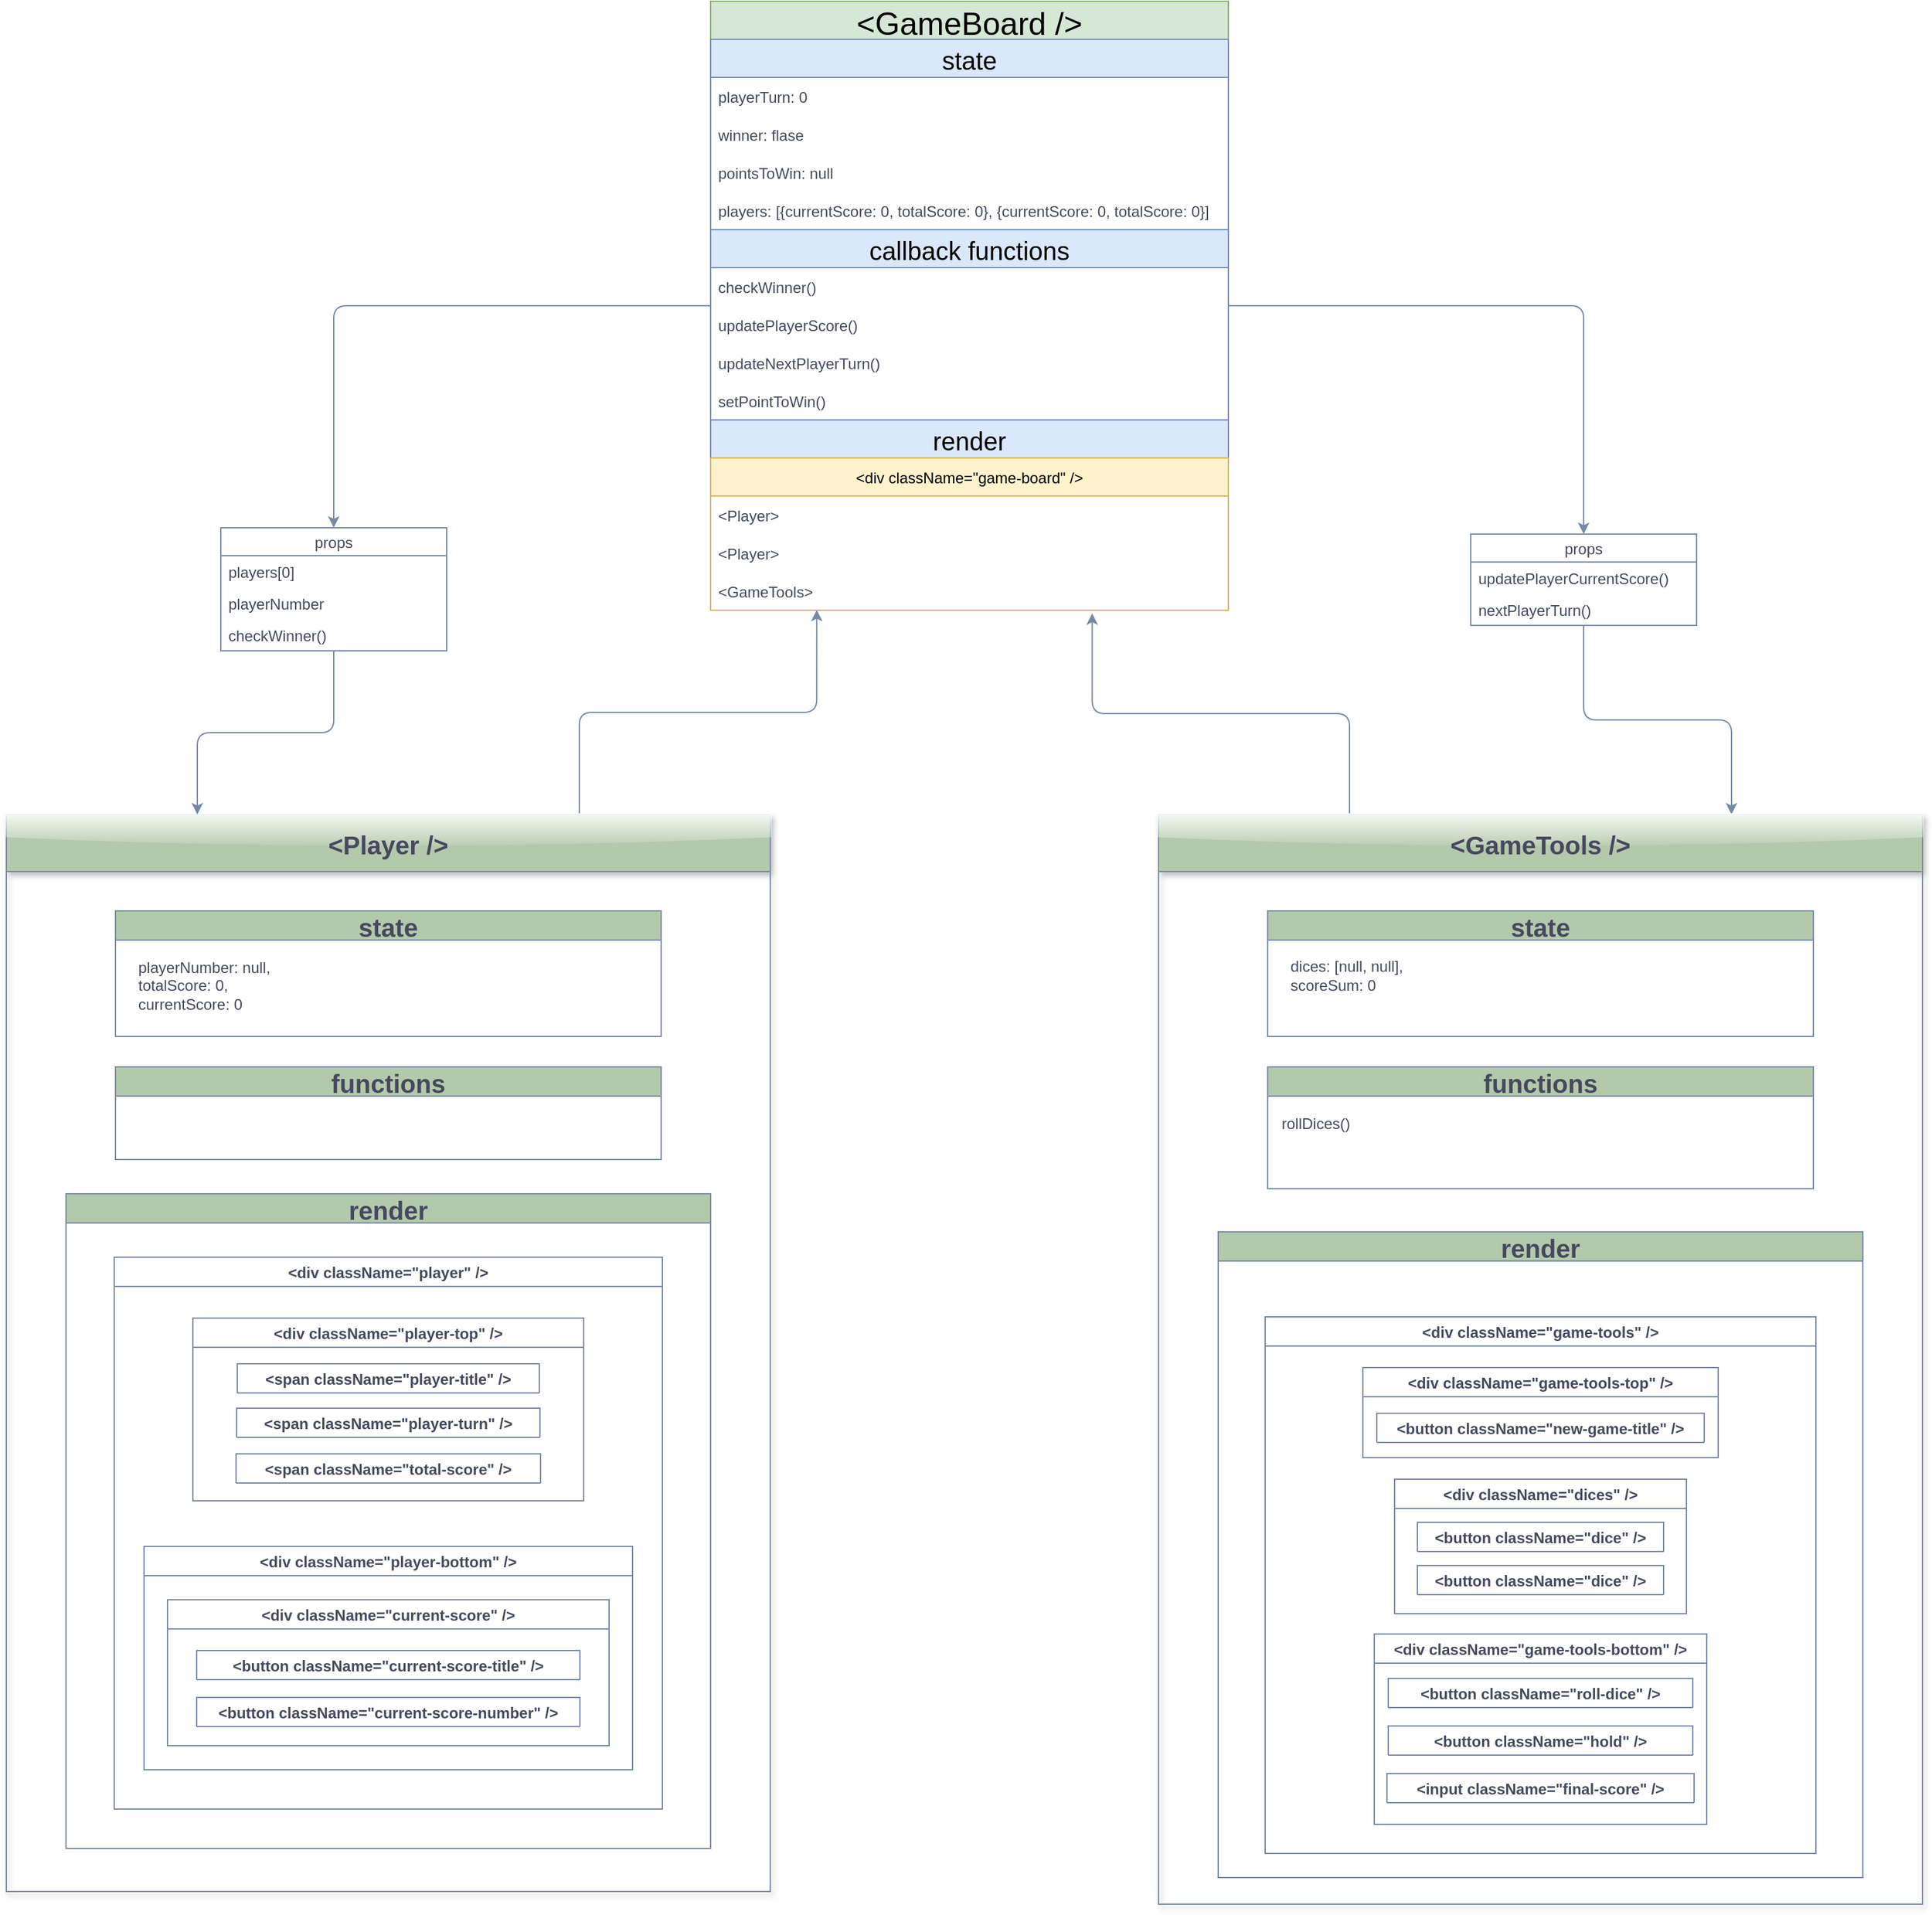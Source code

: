 <mxfile version="15.9.6" type="github">
  <diagram id="LLFjFS0imtfJhxgkr9Xb" name="Page-1">
    <mxGraphModel dx="5160" dy="3351" grid="0" gridSize="10" guides="1" tooltips="1" connect="1" arrows="1" fold="1" page="0" pageScale="1" pageWidth="850" pageHeight="1100" math="0" shadow="0">
      <root>
        <mxCell id="0" />
        <mxCell id="1" parent="0" />
        <mxCell id="cvQm_BtGMacaFVqX-ueh-124" style="rounded=1;sketch=0;orthogonalLoop=1;jettySize=auto;elbow=vertical;html=1;entryX=0.5;entryY=0;entryDx=0;entryDy=0;shadow=0;fontSize=12;fontColor=#46495D;edgeStyle=orthogonalEdgeStyle;strokeColor=#788AA3;" edge="1" parent="1" source="cvQm_BtGMacaFVqX-ueh-300" target="cvQm_BtGMacaFVqX-ueh-249">
          <mxGeometry relative="1" as="geometry">
            <mxPoint x="-616" y="-1147" as="sourcePoint" />
            <mxPoint x="-408.5" y="-995" as="targetPoint" />
          </mxGeometry>
        </mxCell>
        <mxCell id="cvQm_BtGMacaFVqX-ueh-142" style="edgeStyle=orthogonalEdgeStyle;rounded=1;sketch=0;orthogonalLoop=1;jettySize=auto;html=1;entryX=0.5;entryY=0;entryDx=0;entryDy=0;shadow=0;fontSize=12;fontColor=#46495D;elbow=vertical;strokeColor=#788AA3;" edge="1" parent="1" source="cvQm_BtGMacaFVqX-ueh-300" target="cvQm_BtGMacaFVqX-ueh-261">
          <mxGeometry relative="1" as="geometry">
            <mxPoint x="-1185" y="-1068.75" as="sourcePoint" />
            <mxPoint x="-1350.5" y="-989" as="targetPoint" />
          </mxGeometry>
        </mxCell>
        <mxCell id="cvQm_BtGMacaFVqX-ueh-114" style="edgeStyle=elbowEdgeStyle;rounded=1;sketch=0;orthogonalLoop=1;jettySize=auto;elbow=vertical;html=1;shadow=0;fontSize=12;fontColor=#46495D;strokeColor=#788AA3;exitX=0.25;exitY=0;exitDx=0;exitDy=0;entryX=0.737;entryY=1.083;entryDx=0;entryDy=0;entryPerimeter=0;" edge="1" parent="1" source="cvQm_BtGMacaFVqX-ueh-190" target="cvQm_BtGMacaFVqX-ueh-318">
          <mxGeometry relative="1" as="geometry">
            <mxPoint x="-684" y="-817" as="sourcePoint" />
            <mxPoint x="-733.5" y="-887" as="targetPoint" />
          </mxGeometry>
        </mxCell>
        <mxCell id="cvQm_BtGMacaFVqX-ueh-125" style="edgeStyle=orthogonalEdgeStyle;rounded=1;sketch=0;orthogonalLoop=1;jettySize=auto;html=1;entryX=0.75;entryY=0;entryDx=0;entryDy=0;shadow=0;fontSize=12;fontColor=#46495D;elbow=vertical;strokeColor=#788AA3;exitX=0.5;exitY=1;exitDx=0;exitDy=0;" edge="1" parent="1" source="cvQm_BtGMacaFVqX-ueh-249" target="cvQm_BtGMacaFVqX-ueh-190">
          <mxGeometry relative="1" as="geometry">
            <mxPoint x="-408.478" y="-835.0" as="sourcePoint" />
            <mxPoint x="-404.0" y="-734" as="targetPoint" />
          </mxGeometry>
        </mxCell>
        <mxCell id="cvQm_BtGMacaFVqX-ueh-321" style="edgeStyle=orthogonalEdgeStyle;curved=0;rounded=1;sketch=0;orthogonalLoop=1;jettySize=auto;html=1;exitX=0.75;exitY=0;exitDx=0;exitDy=0;entryX=0.205;entryY=0.99;entryDx=0;entryDy=0;entryPerimeter=0;fontSize=25;fontColor=#46495D;strokeColor=#788AA3;fillColor=#B2C9AB;" edge="1" parent="1" source="cvQm_BtGMacaFVqX-ueh-136" target="cvQm_BtGMacaFVqX-ueh-318">
          <mxGeometry relative="1" as="geometry" />
        </mxCell>
        <mxCell id="cvQm_BtGMacaFVqX-ueh-136" value="&lt;Player /&gt;" style="swimlane;sketchStyle=rough;fontSize=20;startSize=45;fontColor=#46495D;glass=1;rounded=0;shadow=1;fillColor=#B2C9AB;strokeColor=#788AA3;" vertex="1" parent="1">
          <mxGeometry x="-1640" y="-734" width="602" height="849" as="geometry">
            <mxRectangle x="-1640" y="-734" width="260" height="30" as="alternateBounds" />
          </mxGeometry>
        </mxCell>
        <mxCell id="cvQm_BtGMacaFVqX-ueh-137" value="state" style="swimlane;sketchStyle=rough;fontSize=20;fontColor=#46495D;swimlaneLine=1;glass=0;rounded=0;shadow=0;startSize=23;fillColor=#B2C9AB;strokeColor=#788AA3;" vertex="1" parent="cvQm_BtGMacaFVqX-ueh-136">
          <mxGeometry x="86" y="76" width="430" height="99" as="geometry" />
        </mxCell>
        <mxCell id="cvQm_BtGMacaFVqX-ueh-244" value="&lt;div&gt;playerNumber: null,&lt;/div&gt;&lt;div&gt;totalScore: 0,&lt;/div&gt;&lt;div&gt;currentScore: 0&lt;br&gt;&lt;/div&gt;" style="text;html=1;align=left;verticalAlign=middle;resizable=0;points=[];autosize=1;strokeColor=none;fillColor=none;fontColor=#46495D;" vertex="1" parent="cvQm_BtGMacaFVqX-ueh-137">
          <mxGeometry x="16" y="36" width="113" height="46" as="geometry" />
        </mxCell>
        <mxCell id="cvQm_BtGMacaFVqX-ueh-139" value="functions" style="swimlane;sketchStyle=rough;fontSize=20;fontColor=#46495D;swimlaneLine=1;glass=0;rounded=0;shadow=0;startSize=23;fillColor=#B2C9AB;strokeColor=#788AA3;" vertex="1" parent="cvQm_BtGMacaFVqX-ueh-136">
          <mxGeometry x="86" y="199" width="430" height="73" as="geometry" />
        </mxCell>
        <mxCell id="cvQm_BtGMacaFVqX-ueh-175" value="render" style="swimlane;sketchStyle=rough;fontSize=20;fontColor=#46495D;swimlaneLine=1;glass=0;rounded=0;shadow=0;startSize=23;fillColor=#B2C9AB;strokeColor=#788AA3;" vertex="1" parent="cvQm_BtGMacaFVqX-ueh-136">
          <mxGeometry x="47" y="299" width="508" height="516" as="geometry" />
        </mxCell>
        <mxCell id="cvQm_BtGMacaFVqX-ueh-148" value="&lt;div className=&quot;player&quot; /&gt;" style="swimlane;shadow=0;glass=0;labelBackgroundColor=none;sketchStyle=rough;fontSize=12;fontColor=#46495D;fillColor=none;startSize=23;strokeColor=#788AA3;align=center;verticalAlign=middle;" vertex="1" parent="cvQm_BtGMacaFVqX-ueh-175">
          <mxGeometry x="38" y="50" width="432" height="435" as="geometry">
            <mxRectangle x="-545" y="-272" width="73" height="23" as="alternateBounds" />
          </mxGeometry>
        </mxCell>
        <mxCell id="cvQm_BtGMacaFVqX-ueh-149" value="&lt;div className=&quot;player-top&quot; /&gt;" style="swimlane;shadow=0;glass=0;labelBackgroundColor=none;sketchStyle=rough;fontSize=12;fontColor=#46495D;fillColor=none;startSize=23;strokeColor=#788AA3;" vertex="1" parent="cvQm_BtGMacaFVqX-ueh-148">
          <mxGeometry x="62" y="48" width="308" height="144" as="geometry">
            <mxRectangle x="29" y="37" width="282" height="23" as="alternateBounds" />
          </mxGeometry>
        </mxCell>
        <mxCell id="cvQm_BtGMacaFVqX-ueh-150" value="&lt;span className=&quot;player-title&quot; /&gt;" style="swimlane;shadow=0;glass=0;labelBackgroundColor=none;sketchStyle=rough;fontSize=12;fontColor=#46495D;fillColor=none;startSize=23;strokeColor=#788AA3;" vertex="1" collapsed="1" parent="cvQm_BtGMacaFVqX-ueh-149">
          <mxGeometry x="35" y="36" width="238" height="23" as="geometry">
            <mxRectangle x="24" y="36" width="192" height="74" as="alternateBounds" />
          </mxGeometry>
        </mxCell>
        <mxCell id="cvQm_BtGMacaFVqX-ueh-151" value="&lt;span className=&quot;total-score&quot; /&gt;" style="swimlane;shadow=0;glass=0;labelBackgroundColor=none;sketchStyle=rough;fontSize=12;fontColor=#46495D;fillColor=none;startSize=23;strokeColor=#788AA3;" vertex="1" collapsed="1" parent="cvQm_BtGMacaFVqX-ueh-149">
          <mxGeometry x="34" y="107" width="240" height="23" as="geometry">
            <mxRectangle x="-782" y="-344" width="192" height="74" as="alternateBounds" />
          </mxGeometry>
        </mxCell>
        <mxCell id="cvQm_BtGMacaFVqX-ueh-158" value="&lt;span className=&quot;player-turn&quot; /&gt;" style="swimlane;shadow=0;glass=0;labelBackgroundColor=none;sketchStyle=rough;fontSize=12;fontColor=#46495D;fillColor=none;startSize=23;strokeColor=#788AA3;" vertex="1" collapsed="1" parent="cvQm_BtGMacaFVqX-ueh-149">
          <mxGeometry x="34.5" y="71" width="239" height="23" as="geometry">
            <mxRectangle x="38" y="36" width="192" height="74" as="alternateBounds" />
          </mxGeometry>
        </mxCell>
        <mxCell id="cvQm_BtGMacaFVqX-ueh-155" value="&lt;div className=&quot;player-bottom&quot; /&gt;" style="swimlane;shadow=0;glass=0;labelBackgroundColor=none;sketchStyle=rough;fontSize=12;fontColor=#46495D;fillColor=none;startSize=23;strokeColor=#788AA3;" vertex="1" parent="cvQm_BtGMacaFVqX-ueh-148">
          <mxGeometry x="23.5" y="228" width="385" height="176" as="geometry">
            <mxRectangle x="14" y="201" width="282" height="23" as="alternateBounds" />
          </mxGeometry>
        </mxCell>
        <mxCell id="cvQm_BtGMacaFVqX-ueh-156" value="&lt;div className=&quot;current-score&quot; /&gt;" style="swimlane;shadow=0;glass=0;labelBackgroundColor=none;sketchStyle=rough;fontSize=12;fontColor=#46495D;fillColor=none;startSize=23;strokeColor=#788AA3;" vertex="1" parent="cvQm_BtGMacaFVqX-ueh-155">
          <mxGeometry x="18.5" y="42" width="348" height="115" as="geometry">
            <mxRectangle x="18.5" y="42" width="230" height="23" as="alternateBounds" />
          </mxGeometry>
        </mxCell>
        <mxCell id="cvQm_BtGMacaFVqX-ueh-157" value="&lt;button className=&quot;current-score-title&quot; /&gt;" style="swimlane;shadow=0;glass=0;labelBackgroundColor=none;sketchStyle=rough;fontSize=12;fontColor=#46495D;fillColor=none;startSize=23;strokeColor=#788AA3;" vertex="1" collapsed="1" parent="cvQm_BtGMacaFVqX-ueh-156">
          <mxGeometry x="23" y="40" width="302" height="23" as="geometry">
            <mxRectangle x="-782" y="-344" width="192" height="74" as="alternateBounds" />
          </mxGeometry>
        </mxCell>
        <mxCell id="cvQm_BtGMacaFVqX-ueh-159" value="&lt;button className=&quot;current-score-number&quot; /&gt;" style="swimlane;shadow=0;glass=0;labelBackgroundColor=none;sketchStyle=rough;fontSize=12;fontColor=#46495D;fillColor=none;startSize=23;strokeColor=#788AA3;" vertex="1" collapsed="1" parent="cvQm_BtGMacaFVqX-ueh-156">
          <mxGeometry x="23" y="77" width="302" height="23" as="geometry">
            <mxRectangle x="-782" y="-344" width="192" height="74" as="alternateBounds" />
          </mxGeometry>
        </mxCell>
        <mxCell id="cvQm_BtGMacaFVqX-ueh-190" value="&lt;GameTools /&gt;" style="swimlane;sketchStyle=rough;fontSize=20;startSize=45;fontColor=#46495D;glass=1;rounded=0;shadow=1;fillColor=#B2C9AB;strokeColor=#788AA3;" vertex="1" parent="1">
          <mxGeometry x="-732" y="-734" width="602" height="859" as="geometry">
            <mxRectangle x="-1091" y="-1205" width="260" height="30" as="alternateBounds" />
          </mxGeometry>
        </mxCell>
        <mxCell id="cvQm_BtGMacaFVqX-ueh-191" value="state" style="swimlane;sketchStyle=rough;fontSize=20;fontColor=#46495D;swimlaneLine=1;glass=0;rounded=0;shadow=0;startSize=23;fillColor=#B2C9AB;strokeColor=#788AA3;" vertex="1" parent="cvQm_BtGMacaFVqX-ueh-190">
          <mxGeometry x="86" y="76" width="430" height="99" as="geometry" />
        </mxCell>
        <mxCell id="cvQm_BtGMacaFVqX-ueh-163" value="&lt;div&gt;&lt;font style=&quot;font-size: 12px&quot;&gt;dices: [null, null],&lt;/font&gt;&lt;/div&gt;&lt;div&gt;&lt;font style=&quot;font-size: 12px&quot;&gt;scoreSum: 0&lt;/font&gt;&lt;/div&gt;" style="text;html=1;align=left;verticalAlign=middle;resizable=0;points=[];autosize=1;strokeColor=none;fillColor=none;fontColor=#46495D;" vertex="1" parent="cvQm_BtGMacaFVqX-ueh-191">
          <mxGeometry x="16" y="35" width="98" height="32" as="geometry" />
        </mxCell>
        <mxCell id="cvQm_BtGMacaFVqX-ueh-192" value="functions" style="swimlane;sketchStyle=rough;fontSize=20;fontColor=#46495D;swimlaneLine=1;glass=0;rounded=0;shadow=0;startSize=23;fillColor=#B2C9AB;strokeColor=#788AA3;" vertex="1" parent="cvQm_BtGMacaFVqX-ueh-190">
          <mxGeometry x="86" y="199" width="430" height="96" as="geometry" />
        </mxCell>
        <mxCell id="cvQm_BtGMacaFVqX-ueh-166" value="&lt;div&gt;rollDices()&lt;/div&gt;&lt;div&gt;&lt;br&gt;&lt;/div&gt;" style="text;html=1;align=left;verticalAlign=middle;resizable=0;points=[];autosize=1;strokeColor=none;fillColor=none;fontColor=#46495D;" vertex="1" parent="cvQm_BtGMacaFVqX-ueh-192">
          <mxGeometry x="9" y="36" width="64" height="32" as="geometry" />
        </mxCell>
        <mxCell id="cvQm_BtGMacaFVqX-ueh-193" value="render" style="swimlane;sketchStyle=rough;fontSize=20;fontColor=#46495D;swimlaneLine=1;glass=0;rounded=0;shadow=0;startSize=23;fillColor=#B2C9AB;strokeColor=#788AA3;" vertex="1" parent="cvQm_BtGMacaFVqX-ueh-190">
          <mxGeometry x="47" y="329" width="508" height="509" as="geometry" />
        </mxCell>
        <mxCell id="cvQm_BtGMacaFVqX-ueh-95" value="&lt;div className=&quot;game-tools&quot; /&gt;" style="swimlane;shadow=0;glass=0;labelBackgroundColor=none;sketchStyle=rough;fontSize=12;fontColor=#46495D;fillColor=none;startSize=23;strokeColor=#788AA3;" vertex="1" parent="cvQm_BtGMacaFVqX-ueh-193">
          <mxGeometry x="37" y="67" width="434" height="423" as="geometry">
            <mxRectangle x="-545" y="-272" width="73" height="23" as="alternateBounds" />
          </mxGeometry>
        </mxCell>
        <mxCell id="cvQm_BtGMacaFVqX-ueh-99" value="&lt;div className=&quot;dices&quot; /&gt;" style="swimlane;shadow=0;glass=0;labelBackgroundColor=none;sketchStyle=rough;fontSize=12;fontColor=#46495D;fillColor=none;startSize=23;strokeColor=#788AA3;" vertex="1" parent="cvQm_BtGMacaFVqX-ueh-95">
          <mxGeometry x="102" y="128" width="230" height="106" as="geometry">
            <mxRectangle x="-1002" y="-325" width="282" height="23" as="alternateBounds" />
          </mxGeometry>
        </mxCell>
        <mxCell id="cvQm_BtGMacaFVqX-ueh-100" value="&lt;button className=&quot;dice&quot; /&gt;" style="swimlane;shadow=0;glass=0;labelBackgroundColor=none;sketchStyle=rough;fontSize=12;fontColor=#46495D;fillColor=none;startSize=23;strokeColor=#788AA3;" vertex="1" collapsed="1" parent="cvQm_BtGMacaFVqX-ueh-99">
          <mxGeometry x="18" y="34" width="194" height="23" as="geometry">
            <mxRectangle x="18" y="32" width="192" height="74" as="alternateBounds" />
          </mxGeometry>
        </mxCell>
        <mxCell id="cvQm_BtGMacaFVqX-ueh-101" value="&lt;button className=&quot;dice&quot; /&gt;" style="swimlane;shadow=0;glass=0;labelBackgroundColor=none;sketchStyle=rough;fontSize=12;fontColor=#46495D;fillColor=none;startSize=23;strokeColor=#788AA3;" vertex="1" collapsed="1" parent="cvQm_BtGMacaFVqX-ueh-99">
          <mxGeometry x="18" y="68" width="194" height="23" as="geometry">
            <mxRectangle x="-782" y="-344" width="192" height="74" as="alternateBounds" />
          </mxGeometry>
        </mxCell>
        <mxCell id="cvQm_BtGMacaFVqX-ueh-224" value="&lt;div className=&quot;game-tools-bottom&quot; /&gt;" style="swimlane;shadow=0;glass=0;labelBackgroundColor=none;sketchStyle=rough;fontSize=12;fontColor=#46495D;fillColor=none;startSize=23;strokeColor=#788AA3;" vertex="1" parent="cvQm_BtGMacaFVqX-ueh-95">
          <mxGeometry x="86" y="250" width="262" height="150" as="geometry">
            <mxRectangle x="-1002" y="-325" width="282" height="23" as="alternateBounds" />
          </mxGeometry>
        </mxCell>
        <mxCell id="cvQm_BtGMacaFVqX-ueh-102" value="&lt;button className=&quot;roll-dice&quot; /&gt;" style="swimlane;shadow=0;glass=0;labelBackgroundColor=none;sketchStyle=rough;fontSize=12;fontColor=#46495D;fillColor=none;startSize=23;strokeColor=#788AA3;" vertex="1" collapsed="1" parent="cvQm_BtGMacaFVqX-ueh-224">
          <mxGeometry x="11" y="35" width="240" height="23" as="geometry">
            <mxRectangle x="18" y="32" width="192" height="74" as="alternateBounds" />
          </mxGeometry>
        </mxCell>
        <mxCell id="cvQm_BtGMacaFVqX-ueh-103" value="&lt;button className=&quot;hold&quot; /&gt;" style="swimlane;shadow=0;glass=0;labelBackgroundColor=none;sketchStyle=rough;fontSize=12;fontColor=#46495D;fillColor=none;startSize=23;strokeColor=#788AA3;" vertex="1" collapsed="1" parent="cvQm_BtGMacaFVqX-ueh-224">
          <mxGeometry x="11" y="72.5" width="240" height="23" as="geometry">
            <mxRectangle x="18" y="32" width="192" height="74" as="alternateBounds" />
          </mxGeometry>
        </mxCell>
        <mxCell id="cvQm_BtGMacaFVqX-ueh-222" value="&lt;input className=&quot;final-score&quot; /&gt;" style="swimlane;shadow=0;glass=0;labelBackgroundColor=none;sketchStyle=rough;fontSize=12;fontColor=#46495D;fillColor=none;startSize=23;strokeColor=#788AA3;" vertex="1" collapsed="1" parent="cvQm_BtGMacaFVqX-ueh-224">
          <mxGeometry x="10" y="110" width="242" height="23" as="geometry">
            <mxRectangle x="18" y="32" width="192" height="74" as="alternateBounds" />
          </mxGeometry>
        </mxCell>
        <mxCell id="cvQm_BtGMacaFVqX-ueh-238" value="&lt;div className=&quot;game-tools-top&quot; /&gt;" style="swimlane;shadow=0;glass=0;labelBackgroundColor=none;sketchStyle=rough;fontSize=12;fontColor=#46495D;fillColor=none;startSize=23;strokeColor=#788AA3;" vertex="1" parent="cvQm_BtGMacaFVqX-ueh-95">
          <mxGeometry x="77" y="40" width="280" height="71" as="geometry">
            <mxRectangle x="-1002" y="-325" width="282" height="23" as="alternateBounds" />
          </mxGeometry>
        </mxCell>
        <mxCell id="cvQm_BtGMacaFVqX-ueh-239" value="&lt;button className=&quot;new-game-title&quot; /&gt;" style="swimlane;shadow=0;glass=0;labelBackgroundColor=none;sketchStyle=rough;fontSize=12;fontColor=#46495D;fillColor=none;startSize=23;strokeColor=#788AA3;" vertex="1" collapsed="1" parent="cvQm_BtGMacaFVqX-ueh-238">
          <mxGeometry x="11" y="36" width="258" height="23" as="geometry">
            <mxRectangle x="18" y="32" width="192" height="74" as="alternateBounds" />
          </mxGeometry>
        </mxCell>
        <mxCell id="cvQm_BtGMacaFVqX-ueh-249" value="props" style="swimlane;fontStyle=0;childLayout=stackLayout;horizontal=1;startSize=22;horizontalStack=0;resizeParent=1;resizeParentMax=0;resizeLast=0;collapsible=1;marginBottom=0;rounded=0;shadow=0;glass=0;sketch=0;fontColor=#46495D;strokeColor=#788AA3;fillColor=none;direction=east;" vertex="1" parent="1">
          <mxGeometry x="-486" y="-955" width="178" height="72" as="geometry">
            <mxRectangle x="-370" y="-1080" width="46" height="22" as="alternateBounds" />
          </mxGeometry>
        </mxCell>
        <mxCell id="cvQm_BtGMacaFVqX-ueh-260" value="updatePlayerCurrentScore()" style="text;strokeColor=none;fillColor=none;align=left;verticalAlign=middle;spacingLeft=4;spacingRight=4;overflow=hidden;points=[[0,0.5],[1,0.5]];portConstraint=eastwest;rotatable=0;rounded=0;shadow=1;glass=1;sketch=1;fontColor=#46495D;" vertex="1" parent="cvQm_BtGMacaFVqX-ueh-249">
          <mxGeometry y="22" width="178" height="25" as="geometry" />
        </mxCell>
        <mxCell id="cvQm_BtGMacaFVqX-ueh-258" value="nextPlayerTurn()" style="text;strokeColor=none;fillColor=none;align=left;verticalAlign=middle;spacingLeft=4;spacingRight=4;overflow=hidden;points=[[0,0.5],[1,0.5]];portConstraint=eastwest;rotatable=0;rounded=0;shadow=1;glass=1;sketch=1;fontColor=#46495D;" vertex="1" parent="cvQm_BtGMacaFVqX-ueh-249">
          <mxGeometry y="47" width="178" height="25" as="geometry" />
        </mxCell>
        <mxCell id="cvQm_BtGMacaFVqX-ueh-268" style="edgeStyle=orthogonalEdgeStyle;curved=0;rounded=1;sketch=0;orthogonalLoop=1;jettySize=auto;html=1;entryX=0.25;entryY=0;entryDx=0;entryDy=0;fontColor=#46495D;strokeColor=#788AA3;fillColor=#B2C9AB;" edge="1" parent="1" source="cvQm_BtGMacaFVqX-ueh-261" target="cvQm_BtGMacaFVqX-ueh-136">
          <mxGeometry relative="1" as="geometry" />
        </mxCell>
        <mxCell id="cvQm_BtGMacaFVqX-ueh-261" value="props" style="swimlane;fontStyle=0;childLayout=stackLayout;horizontal=1;startSize=22;horizontalStack=0;resizeParent=1;resizeParentMax=0;resizeLast=0;collapsible=1;marginBottom=0;rounded=0;shadow=0;glass=0;sketch=0;fontColor=#46495D;strokeColor=#788AA3;fillColor=none;direction=east;" vertex="1" parent="1">
          <mxGeometry x="-1471" y="-960" width="178" height="97" as="geometry">
            <mxRectangle x="-370" y="-1080" width="46" height="22" as="alternateBounds" />
          </mxGeometry>
        </mxCell>
        <mxCell id="cvQm_BtGMacaFVqX-ueh-262" value="players[0]" style="text;strokeColor=none;fillColor=none;align=left;verticalAlign=middle;spacingLeft=4;spacingRight=4;overflow=hidden;points=[[0,0.5],[1,0.5]];portConstraint=eastwest;rotatable=0;rounded=0;shadow=1;glass=1;sketch=1;fontColor=#46495D;" vertex="1" parent="cvQm_BtGMacaFVqX-ueh-261">
          <mxGeometry y="22" width="178" height="25" as="geometry" />
        </mxCell>
        <mxCell id="cvQm_BtGMacaFVqX-ueh-264" value="playerNumber" style="text;strokeColor=none;fillColor=none;align=left;verticalAlign=middle;spacingLeft=4;spacingRight=4;overflow=hidden;points=[[0,0.5],[1,0.5]];portConstraint=eastwest;rotatable=0;rounded=0;shadow=1;glass=1;sketch=1;fontColor=#46495D;" vertex="1" parent="cvQm_BtGMacaFVqX-ueh-261">
          <mxGeometry y="47" width="178" height="25" as="geometry" />
        </mxCell>
        <mxCell id="cvQm_BtGMacaFVqX-ueh-263" value="checkWinner()" style="text;strokeColor=none;fillColor=none;align=left;verticalAlign=middle;spacingLeft=4;spacingRight=4;overflow=hidden;points=[[0,0.5],[1,0.5]];portConstraint=eastwest;rotatable=0;rounded=0;shadow=1;glass=1;sketch=1;fontColor=#46495D;" vertex="1" parent="cvQm_BtGMacaFVqX-ueh-261">
          <mxGeometry y="72" width="178" height="25" as="geometry" />
        </mxCell>
        <mxCell id="cvQm_BtGMacaFVqX-ueh-300" value="&lt;GameBoard /&gt;" style="swimlane;fontStyle=0;childLayout=stackLayout;horizontal=1;startSize=30;horizontalStack=0;resizeParent=1;resizeParentMax=0;resizeLast=0;collapsible=1;marginBottom=0;rounded=0;shadow=0;glass=0;sketch=0;strokeColor=#82b366;fillColor=#d5e8d4;fontSize=25;" vertex="1" parent="1">
          <mxGeometry x="-1085" y="-1375" width="408" height="480" as="geometry">
            <mxRectangle x="-1085" y="-1375" width="286" height="30" as="alternateBounds" />
          </mxGeometry>
        </mxCell>
        <mxCell id="cvQm_BtGMacaFVqX-ueh-285" value="state" style="swimlane;fontStyle=0;childLayout=stackLayout;horizontal=1;startSize=30;horizontalStack=0;resizeParent=1;resizeParentMax=0;resizeLast=0;collapsible=1;marginBottom=0;rounded=0;shadow=0;glass=0;sketch=0;strokeColor=#6c8ebf;fillColor=#dae8fc;fontSize=20;" vertex="1" parent="cvQm_BtGMacaFVqX-ueh-300">
          <mxGeometry y="30" width="408" height="150" as="geometry">
            <mxRectangle y="30" width="408" height="30" as="alternateBounds" />
          </mxGeometry>
        </mxCell>
        <mxCell id="cvQm_BtGMacaFVqX-ueh-286" value="playerTurn: 0" style="text;strokeColor=none;fillColor=none;align=left;verticalAlign=middle;spacingLeft=4;spacingRight=4;overflow=hidden;points=[[0,0.5],[1,0.5]];portConstraint=eastwest;rotatable=0;rounded=0;shadow=0;glass=0;sketch=0;fontColor=#46495D;" vertex="1" parent="cvQm_BtGMacaFVqX-ueh-285">
          <mxGeometry y="30" width="408" height="30" as="geometry" />
        </mxCell>
        <mxCell id="cvQm_BtGMacaFVqX-ueh-287" value="	winner: flase" style="text;strokeColor=none;fillColor=none;align=left;verticalAlign=middle;spacingLeft=4;spacingRight=4;overflow=hidden;points=[[0,0.5],[1,0.5]];portConstraint=eastwest;rotatable=0;rounded=0;shadow=0;glass=0;sketch=0;fontColor=#46495D;" vertex="1" parent="cvQm_BtGMacaFVqX-ueh-285">
          <mxGeometry y="60" width="408" height="30" as="geometry" />
        </mxCell>
        <mxCell id="cvQm_BtGMacaFVqX-ueh-289" value="pointsToWin: null" style="text;strokeColor=none;fillColor=none;align=left;verticalAlign=middle;spacingLeft=4;spacingRight=4;overflow=hidden;points=[[0,0.5],[1,0.5]];portConstraint=eastwest;rotatable=0;rounded=0;shadow=0;glass=0;sketch=0;fontColor=#46495D;" vertex="1" parent="cvQm_BtGMacaFVqX-ueh-285">
          <mxGeometry y="90" width="408" height="30" as="geometry" />
        </mxCell>
        <mxCell id="cvQm_BtGMacaFVqX-ueh-288" value="	players: [{currentScore: 0, totalScore: 0}, {currentScore: 0, totalScore: 0}]" style="text;strokeColor=none;fillColor=none;align=left;verticalAlign=middle;spacingLeft=4;spacingRight=4;overflow=hidden;points=[[0,0.5],[1,0.5]];portConstraint=eastwest;rotatable=0;rounded=0;shadow=0;glass=0;sketch=0;fontColor=#46495D;" vertex="1" parent="cvQm_BtGMacaFVqX-ueh-285">
          <mxGeometry y="120" width="408" height="30" as="geometry" />
        </mxCell>
        <mxCell id="cvQm_BtGMacaFVqX-ueh-305" value="callback functions" style="swimlane;fontStyle=0;childLayout=stackLayout;horizontal=1;startSize=30;horizontalStack=0;resizeParent=1;resizeParentMax=0;resizeLast=0;collapsible=1;marginBottom=0;rounded=0;shadow=0;glass=0;sketch=0;strokeColor=#6c8ebf;fillColor=#dae8fc;fontSize=20;" vertex="1" parent="cvQm_BtGMacaFVqX-ueh-300">
          <mxGeometry y="180" width="408" height="150" as="geometry">
            <mxRectangle y="180" width="408" height="30" as="alternateBounds" />
          </mxGeometry>
        </mxCell>
        <mxCell id="cvQm_BtGMacaFVqX-ueh-306" value="checkWinner()" style="text;strokeColor=none;fillColor=none;align=left;verticalAlign=middle;spacingLeft=4;spacingRight=4;overflow=hidden;points=[[0,0.5],[1,0.5]];portConstraint=eastwest;rotatable=0;rounded=0;shadow=0;glass=0;sketch=0;fontColor=#46495D;" vertex="1" parent="cvQm_BtGMacaFVqX-ueh-305">
          <mxGeometry y="30" width="408" height="30" as="geometry" />
        </mxCell>
        <mxCell id="cvQm_BtGMacaFVqX-ueh-307" value="updatePlayerScore()" style="text;strokeColor=none;fillColor=none;align=left;verticalAlign=middle;spacingLeft=4;spacingRight=4;overflow=hidden;points=[[0,0.5],[1,0.5]];portConstraint=eastwest;rotatable=0;rounded=0;shadow=0;glass=0;sketch=0;fontColor=#46495D;" vertex="1" parent="cvQm_BtGMacaFVqX-ueh-305">
          <mxGeometry y="60" width="408" height="30" as="geometry" />
        </mxCell>
        <mxCell id="cvQm_BtGMacaFVqX-ueh-308" value="updateNextPlayerTurn()" style="text;strokeColor=none;fillColor=none;align=left;verticalAlign=middle;spacingLeft=4;spacingRight=4;overflow=hidden;points=[[0,0.5],[1,0.5]];portConstraint=eastwest;rotatable=0;rounded=0;shadow=0;glass=0;sketch=0;fontColor=#46495D;" vertex="1" parent="cvQm_BtGMacaFVqX-ueh-305">
          <mxGeometry y="90" width="408" height="30" as="geometry" />
        </mxCell>
        <mxCell id="cvQm_BtGMacaFVqX-ueh-309" value="setPointToWin()" style="text;strokeColor=none;fillColor=none;align=left;verticalAlign=middle;spacingLeft=4;spacingRight=4;overflow=hidden;points=[[0,0.5],[1,0.5]];portConstraint=eastwest;rotatable=0;rounded=0;shadow=0;glass=0;sketch=0;fontColor=#46495D;" vertex="1" parent="cvQm_BtGMacaFVqX-ueh-305">
          <mxGeometry y="120" width="408" height="30" as="geometry" />
        </mxCell>
        <mxCell id="cvQm_BtGMacaFVqX-ueh-315" value="render" style="swimlane;fontStyle=0;childLayout=stackLayout;horizontal=1;startSize=30;horizontalStack=0;resizeParent=1;resizeParentMax=0;resizeLast=0;collapsible=1;marginBottom=0;rounded=0;shadow=0;glass=0;sketch=0;strokeColor=#6c8ebf;fillColor=#dae8fc;fontSize=20;" vertex="1" parent="cvQm_BtGMacaFVqX-ueh-300">
          <mxGeometry y="330" width="408" height="150" as="geometry">
            <mxRectangle y="330" width="408" height="30" as="alternateBounds" />
          </mxGeometry>
        </mxCell>
        <mxCell id="cvQm_BtGMacaFVqX-ueh-310" value="&lt;div className=&quot;game-board&quot; /&gt;" style="swimlane;fontStyle=0;childLayout=stackLayout;horizontal=1;startSize=30;horizontalStack=0;resizeParent=1;resizeParentMax=0;resizeLast=0;collapsible=1;marginBottom=0;rounded=0;shadow=0;glass=0;sketch=0;strokeColor=#d6b656;fillColor=#fff2cc;fontSize=12;" vertex="1" parent="cvQm_BtGMacaFVqX-ueh-315">
          <mxGeometry y="30" width="408" height="120" as="geometry">
            <mxRectangle y="30" width="408" height="30" as="alternateBounds" />
          </mxGeometry>
        </mxCell>
        <mxCell id="cvQm_BtGMacaFVqX-ueh-316" value="&lt;Player&gt;" style="text;strokeColor=none;fillColor=none;align=left;verticalAlign=middle;spacingLeft=4;spacingRight=4;overflow=hidden;points=[[0,0.5],[1,0.5]];portConstraint=eastwest;rotatable=0;rounded=0;shadow=0;glass=0;sketch=0;fontColor=#46495D;" vertex="1" parent="cvQm_BtGMacaFVqX-ueh-310">
          <mxGeometry y="30" width="408" height="30" as="geometry" />
        </mxCell>
        <mxCell id="cvQm_BtGMacaFVqX-ueh-317" value="&lt;Player&gt;" style="text;strokeColor=none;fillColor=none;align=left;verticalAlign=middle;spacingLeft=4;spacingRight=4;overflow=hidden;points=[[0,0.5],[1,0.5]];portConstraint=eastwest;rotatable=0;rounded=0;shadow=0;glass=0;sketch=0;fontColor=#46495D;" vertex="1" parent="cvQm_BtGMacaFVqX-ueh-310">
          <mxGeometry y="60" width="408" height="30" as="geometry" />
        </mxCell>
        <mxCell id="cvQm_BtGMacaFVqX-ueh-318" value="&lt;GameTools&gt;" style="text;strokeColor=none;fillColor=none;align=left;verticalAlign=middle;spacingLeft=4;spacingRight=4;overflow=hidden;points=[[0,0.5],[1,0.5]];portConstraint=eastwest;rotatable=0;rounded=0;shadow=0;glass=0;sketch=0;fontColor=#46495D;" vertex="1" parent="cvQm_BtGMacaFVqX-ueh-310">
          <mxGeometry y="90" width="408" height="30" as="geometry" />
        </mxCell>
      </root>
    </mxGraphModel>
  </diagram>
</mxfile>
